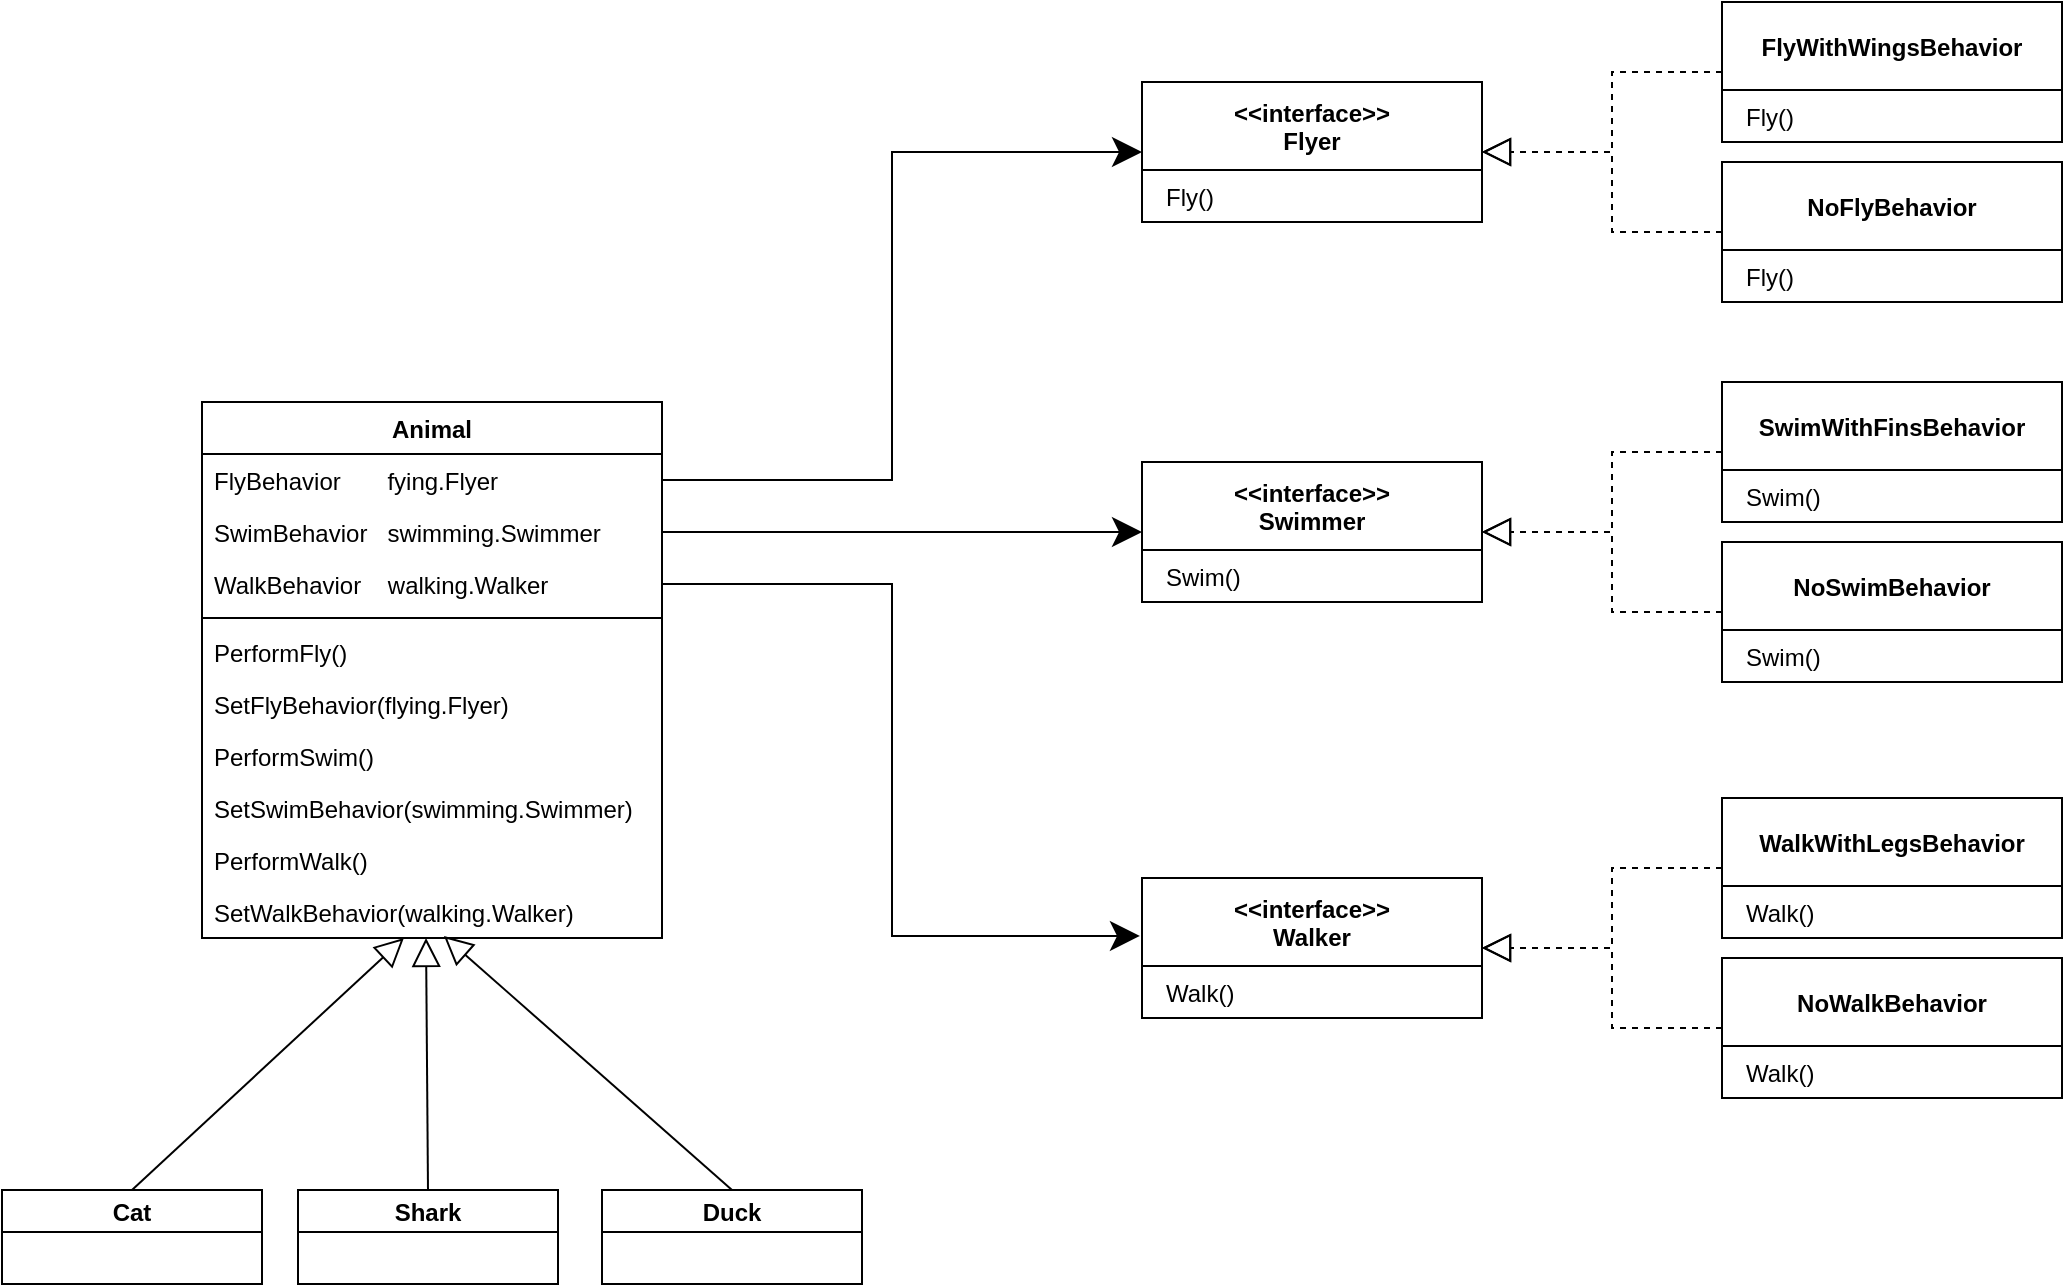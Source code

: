 <mxfile version="12.7.0" type="device"><diagram name="Page-1" id="e7e014a7-5840-1c2e-5031-d8a46d1fe8dd"><mxGraphModel dx="1381" dy="728" grid="1" gridSize="10" guides="1" tooltips="1" connect="1" arrows="1" fold="1" page="1" pageScale="1" pageWidth="1169" pageHeight="826" background="#ffffff" math="0" shadow="0"><root><mxCell id="0"/><mxCell id="1" parent="0"/><mxCell id="JYxhzTsv7dJpYEhIAJew-51" value="&lt;&lt;interface&gt;&gt;&#10;Flyer" style="swimlane;fontStyle=1;childLayout=stackLayout;horizontal=1;startSize=44;fillColor=none;horizontalStack=0;resizeParent=1;resizeParentMax=0;resizeLast=0;collapsible=1;marginBottom=0;labelBackgroundColor=none;fontSize=12;html=0;" vertex="1" parent="1"><mxGeometry x="650" y="50" width="170" height="70" as="geometry"/></mxCell><mxCell id="JYxhzTsv7dJpYEhIAJew-52" value="Fly()" style="text;strokeColor=none;fillColor=none;align=left;verticalAlign=top;spacingLeft=10;spacingRight=4;overflow=hidden;rotatable=0;points=[[0,0.5],[1,0.5]];portConstraint=eastwest;" vertex="1" parent="JYxhzTsv7dJpYEhIAJew-51"><mxGeometry y="44" width="170" height="26" as="geometry"/></mxCell><mxCell id="JYxhzTsv7dJpYEhIAJew-60" value="Animal" style="swimlane;fontStyle=1;align=center;verticalAlign=top;childLayout=stackLayout;horizontal=1;startSize=26;horizontalStack=0;resizeParent=1;resizeParentMax=0;resizeLast=0;collapsible=1;marginBottom=0;labelBackgroundColor=none;fontSize=12;html=0;" vertex="1" parent="1"><mxGeometry x="180" y="210" width="230" height="268" as="geometry"/></mxCell><mxCell id="JYxhzTsv7dJpYEhIAJew-61" value="FlyBehavior       fying.Flyer" style="text;strokeColor=none;fillColor=none;align=left;verticalAlign=top;spacingLeft=4;spacingRight=4;overflow=hidden;rotatable=0;points=[[0,0.5],[1,0.5]];portConstraint=eastwest;fontStyle=0" vertex="1" parent="JYxhzTsv7dJpYEhIAJew-60"><mxGeometry y="26" width="230" height="26" as="geometry"/></mxCell><mxCell id="JYxhzTsv7dJpYEhIAJew-63" value="SwimBehavior   swimming.Swimmer" style="text;strokeColor=none;fillColor=none;align=left;verticalAlign=top;spacingLeft=4;spacingRight=4;overflow=hidden;rotatable=0;points=[[0,0.5],[1,0.5]];portConstraint=eastwest;fontStyle=0" vertex="1" parent="JYxhzTsv7dJpYEhIAJew-60"><mxGeometry y="52" width="230" height="26" as="geometry"/></mxCell><mxCell id="JYxhzTsv7dJpYEhIAJew-65" value="WalkBehavior    walking.Walker" style="text;strokeColor=none;fillColor=none;align=left;verticalAlign=top;spacingLeft=4;spacingRight=4;overflow=hidden;rotatable=0;points=[[0,0.5],[1,0.5]];portConstraint=eastwest;fontStyle=0" vertex="1" parent="JYxhzTsv7dJpYEhIAJew-60"><mxGeometry y="78" width="230" height="26" as="geometry"/></mxCell><mxCell id="JYxhzTsv7dJpYEhIAJew-62" value="" style="line;strokeWidth=1;fillColor=none;align=left;verticalAlign=middle;spacingTop=-1;spacingLeft=3;spacingRight=3;rotatable=0;labelPosition=right;points=[];portConstraint=eastwest;" vertex="1" parent="JYxhzTsv7dJpYEhIAJew-60"><mxGeometry y="104" width="230" height="8" as="geometry"/></mxCell><mxCell id="JYxhzTsv7dJpYEhIAJew-69" value="PerformFly()" style="text;strokeColor=none;fillColor=none;align=left;verticalAlign=top;spacingLeft=4;spacingRight=4;overflow=hidden;rotatable=0;points=[[0,0.5],[1,0.5]];portConstraint=eastwest;fontStyle=0" vertex="1" parent="JYxhzTsv7dJpYEhIAJew-60"><mxGeometry y="112" width="230" height="26" as="geometry"/></mxCell><mxCell id="JYxhzTsv7dJpYEhIAJew-70" value="SetFlyBehavior(flying.Flyer)" style="text;strokeColor=none;fillColor=none;align=left;verticalAlign=top;spacingLeft=4;spacingRight=4;overflow=hidden;rotatable=0;points=[[0,0.5],[1,0.5]];portConstraint=eastwest;fontStyle=0" vertex="1" parent="JYxhzTsv7dJpYEhIAJew-60"><mxGeometry y="138" width="230" height="26" as="geometry"/></mxCell><mxCell id="JYxhzTsv7dJpYEhIAJew-72" value="PerformSwim()" style="text;strokeColor=none;fillColor=none;align=left;verticalAlign=top;spacingLeft=4;spacingRight=4;overflow=hidden;rotatable=0;points=[[0,0.5],[1,0.5]];portConstraint=eastwest;fontStyle=0" vertex="1" parent="JYxhzTsv7dJpYEhIAJew-60"><mxGeometry y="164" width="230" height="26" as="geometry"/></mxCell><mxCell id="JYxhzTsv7dJpYEhIAJew-73" value="SetSwimBehavior(swimming.Swimmer)" style="text;strokeColor=none;fillColor=none;align=left;verticalAlign=top;spacingLeft=4;spacingRight=4;overflow=hidden;rotatable=0;points=[[0,0.5],[1,0.5]];portConstraint=eastwest;fontStyle=0" vertex="1" parent="JYxhzTsv7dJpYEhIAJew-60"><mxGeometry y="190" width="230" height="26" as="geometry"/></mxCell><mxCell id="JYxhzTsv7dJpYEhIAJew-74" value="PerformWalk()" style="text;strokeColor=none;fillColor=none;align=left;verticalAlign=top;spacingLeft=4;spacingRight=4;overflow=hidden;rotatable=0;points=[[0,0.5],[1,0.5]];portConstraint=eastwest;fontStyle=0" vertex="1" parent="JYxhzTsv7dJpYEhIAJew-60"><mxGeometry y="216" width="230" height="26" as="geometry"/></mxCell><mxCell id="JYxhzTsv7dJpYEhIAJew-75" value="SetWalkBehavior(walking.Walker)&#10;" style="text;strokeColor=none;fillColor=none;align=left;verticalAlign=top;spacingLeft=4;spacingRight=4;overflow=hidden;rotatable=0;points=[[0,0.5],[1,0.5]];portConstraint=eastwest;fontStyle=0" vertex="1" parent="JYxhzTsv7dJpYEhIAJew-60"><mxGeometry y="242" width="230" height="26" as="geometry"/></mxCell><mxCell id="JYxhzTsv7dJpYEhIAJew-92" value="&lt;&lt;interface&gt;&gt;&#10;Swimmer" style="swimlane;fontStyle=1;childLayout=stackLayout;horizontal=1;startSize=44;fillColor=none;horizontalStack=0;resizeParent=1;resizeParentMax=0;resizeLast=0;collapsible=1;marginBottom=0;labelBackgroundColor=none;fontSize=12;html=0;" vertex="1" parent="1"><mxGeometry x="650" y="240" width="170" height="70" as="geometry"/></mxCell><mxCell id="JYxhzTsv7dJpYEhIAJew-93" value="Swim()" style="text;strokeColor=none;fillColor=none;align=left;verticalAlign=top;spacingLeft=10;spacingRight=4;overflow=hidden;rotatable=0;points=[[0,0.5],[1,0.5]];portConstraint=eastwest;" vertex="1" parent="JYxhzTsv7dJpYEhIAJew-92"><mxGeometry y="44" width="170" height="26" as="geometry"/></mxCell><mxCell id="JYxhzTsv7dJpYEhIAJew-95" value="&lt;&lt;interface&gt;&gt;&#10;Walker" style="swimlane;fontStyle=1;childLayout=stackLayout;horizontal=1;startSize=44;fillColor=none;horizontalStack=0;resizeParent=1;resizeParentMax=0;resizeLast=0;collapsible=1;marginBottom=0;labelBackgroundColor=none;fontSize=12;html=0;" vertex="1" parent="1"><mxGeometry x="650" y="448" width="170" height="70" as="geometry"/></mxCell><mxCell id="JYxhzTsv7dJpYEhIAJew-96" value="Walk()" style="text;strokeColor=none;fillColor=none;align=left;verticalAlign=top;spacingLeft=10;spacingRight=4;overflow=hidden;rotatable=0;points=[[0,0.5],[1,0.5]];portConstraint=eastwest;" vertex="1" parent="JYxhzTsv7dJpYEhIAJew-95"><mxGeometry y="44" width="170" height="26" as="geometry"/></mxCell><mxCell id="JYxhzTsv7dJpYEhIAJew-97" style="edgeStyle=orthogonalEdgeStyle;rounded=0;orthogonalLoop=1;jettySize=auto;html=1;exitX=1;exitY=0.5;exitDx=0;exitDy=0;entryX=0;entryY=0.5;entryDx=0;entryDy=0;fontSize=12;fontColor=#FFFFFF;endSize=12;" edge="1" parent="1" source="JYxhzTsv7dJpYEhIAJew-61" target="JYxhzTsv7dJpYEhIAJew-51"><mxGeometry relative="1" as="geometry"/></mxCell><mxCell id="JYxhzTsv7dJpYEhIAJew-98" style="edgeStyle=orthogonalEdgeStyle;rounded=0;orthogonalLoop=1;jettySize=auto;html=1;exitX=1;exitY=0.5;exitDx=0;exitDy=0;entryX=0;entryY=0.5;entryDx=0;entryDy=0;fontSize=12;fontColor=#FFFFFF;endSize=12;" edge="1" parent="1" source="JYxhzTsv7dJpYEhIAJew-63" target="JYxhzTsv7dJpYEhIAJew-92"><mxGeometry relative="1" as="geometry"/></mxCell><mxCell id="JYxhzTsv7dJpYEhIAJew-100" style="edgeStyle=orthogonalEdgeStyle;rounded=0;orthogonalLoop=1;jettySize=auto;html=1;exitX=1;exitY=0.5;exitDx=0;exitDy=0;entryX=-0.006;entryY=0.414;entryDx=0;entryDy=0;entryPerimeter=0;fontSize=12;fontColor=#FFFFFF;endSize=12;" edge="1" parent="1" source="JYxhzTsv7dJpYEhIAJew-65" target="JYxhzTsv7dJpYEhIAJew-95"><mxGeometry relative="1" as="geometry"/></mxCell><mxCell id="JYxhzTsv7dJpYEhIAJew-101" value="Cat" style="swimlane;fontStyle=1;childLayout=stackLayout;horizontal=1;startSize=21;fillColor=none;horizontalStack=0;resizeParent=1;resizeParentMax=0;resizeLast=0;collapsible=1;marginBottom=0;labelBackgroundColor=none;fontSize=12;html=0;" vertex="1" parent="1"><mxGeometry x="80" y="604" width="130" height="47" as="geometry"/></mxCell><mxCell id="JYxhzTsv7dJpYEhIAJew-103" value="Shark" style="swimlane;fontStyle=1;childLayout=stackLayout;horizontal=1;startSize=21;fillColor=none;horizontalStack=0;resizeParent=1;resizeParentMax=0;resizeLast=0;collapsible=1;marginBottom=0;labelBackgroundColor=none;fontSize=12;html=0;" vertex="1" parent="1"><mxGeometry x="228" y="604" width="130" height="47" as="geometry"/></mxCell><mxCell id="JYxhzTsv7dJpYEhIAJew-106" value="Duck" style="swimlane;fontStyle=1;childLayout=stackLayout;horizontal=1;startSize=21;fillColor=none;horizontalStack=0;resizeParent=1;resizeParentMax=0;resizeLast=0;collapsible=1;marginBottom=0;labelBackgroundColor=none;fontSize=12;html=0;" vertex="1" parent="1"><mxGeometry x="380" y="604" width="130" height="47" as="geometry"/></mxCell><mxCell id="JYxhzTsv7dJpYEhIAJew-120" value="" style="html=1;verticalAlign=bottom;endArrow=block;fontSize=12;fontColor=#FFFFFF;endFill=0;endSize=12;exitX=0.5;exitY=0;exitDx=0;exitDy=0;" edge="1" parent="1" source="JYxhzTsv7dJpYEhIAJew-101" target="JYxhzTsv7dJpYEhIAJew-75"><mxGeometry width="80" relative="1" as="geometry"><mxPoint x="80" y="630" as="sourcePoint"/><mxPoint x="210" y="500" as="targetPoint"/></mxGeometry></mxCell><mxCell id="JYxhzTsv7dJpYEhIAJew-121" value="" style="html=1;verticalAlign=bottom;endArrow=block;fontSize=12;fontColor=#FFFFFF;endFill=0;endSize=12;exitX=0.5;exitY=0;exitDx=0;exitDy=0;entryX=0.487;entryY=1;entryDx=0;entryDy=0;entryPerimeter=0;" edge="1" parent="1" source="JYxhzTsv7dJpYEhIAJew-103" target="JYxhzTsv7dJpYEhIAJew-75"><mxGeometry width="80" relative="1" as="geometry"><mxPoint x="155" y="614" as="sourcePoint"/><mxPoint x="293" y="490" as="targetPoint"/></mxGeometry></mxCell><mxCell id="JYxhzTsv7dJpYEhIAJew-122" value="" style="html=1;verticalAlign=bottom;endArrow=block;fontSize=12;fontColor=#FFFFFF;endFill=0;endSize=12;exitX=0.5;exitY=0;exitDx=0;exitDy=0;entryX=0.526;entryY=0.962;entryDx=0;entryDy=0;entryPerimeter=0;" edge="1" parent="1" source="JYxhzTsv7dJpYEhIAJew-106" target="JYxhzTsv7dJpYEhIAJew-75"><mxGeometry width="80" relative="1" as="geometry"><mxPoint x="155" y="614" as="sourcePoint"/><mxPoint x="290.971" y="488" as="targetPoint"/></mxGeometry></mxCell><mxCell id="JYxhzTsv7dJpYEhIAJew-127" style="edgeStyle=orthogonalEdgeStyle;rounded=0;orthogonalLoop=1;jettySize=auto;html=1;exitX=0;exitY=0.5;exitDx=0;exitDy=0;endArrow=block;endFill=0;endSize=12;fontSize=12;fontColor=#FFFFFF;dashed=1;" edge="1" parent="1" source="JYxhzTsv7dJpYEhIAJew-123" target="JYxhzTsv7dJpYEhIAJew-51"><mxGeometry relative="1" as="geometry"/></mxCell><mxCell id="JYxhzTsv7dJpYEhIAJew-123" value="FlyWithWingsBehavior" style="swimlane;fontStyle=1;childLayout=stackLayout;horizontal=1;startSize=44;fillColor=none;horizontalStack=0;resizeParent=1;resizeParentMax=0;resizeLast=0;collapsible=1;marginBottom=0;labelBackgroundColor=none;fontSize=12;html=0;" vertex="1" parent="1"><mxGeometry x="940" y="10" width="170" height="70" as="geometry"/></mxCell><mxCell id="JYxhzTsv7dJpYEhIAJew-124" value="Fly()" style="text;strokeColor=none;fillColor=none;align=left;verticalAlign=top;spacingLeft=10;spacingRight=4;overflow=hidden;rotatable=0;points=[[0,0.5],[1,0.5]];portConstraint=eastwest;" vertex="1" parent="JYxhzTsv7dJpYEhIAJew-123"><mxGeometry y="44" width="170" height="26" as="geometry"/></mxCell><mxCell id="JYxhzTsv7dJpYEhIAJew-128" style="edgeStyle=orthogonalEdgeStyle;rounded=0;orthogonalLoop=1;jettySize=auto;html=1;exitX=0;exitY=0.5;exitDx=0;exitDy=0;entryX=1;entryY=0.5;entryDx=0;entryDy=0;endArrow=block;endFill=0;endSize=12;fontSize=12;fontColor=#FFFFFF;dashed=1;" edge="1" parent="1" source="JYxhzTsv7dJpYEhIAJew-125" target="JYxhzTsv7dJpYEhIAJew-51"><mxGeometry relative="1" as="geometry"/></mxCell><mxCell id="JYxhzTsv7dJpYEhIAJew-125" value="NoFlyBehavior" style="swimlane;fontStyle=1;childLayout=stackLayout;horizontal=1;startSize=44;fillColor=none;horizontalStack=0;resizeParent=1;resizeParentMax=0;resizeLast=0;collapsible=1;marginBottom=0;labelBackgroundColor=none;fontSize=12;html=0;" vertex="1" parent="1"><mxGeometry x="940" y="90" width="170" height="70" as="geometry"/></mxCell><mxCell id="JYxhzTsv7dJpYEhIAJew-126" value="Fly()" style="text;strokeColor=none;fillColor=none;align=left;verticalAlign=top;spacingLeft=10;spacingRight=4;overflow=hidden;rotatable=0;points=[[0,0.5],[1,0.5]];portConstraint=eastwest;" vertex="1" parent="JYxhzTsv7dJpYEhIAJew-125"><mxGeometry y="44" width="170" height="26" as="geometry"/></mxCell><mxCell id="JYxhzTsv7dJpYEhIAJew-136" style="edgeStyle=orthogonalEdgeStyle;rounded=0;orthogonalLoop=1;jettySize=auto;html=1;exitX=0;exitY=0.5;exitDx=0;exitDy=0;dashed=1;endArrow=block;endFill=0;endSize=12;fontSize=12;fontColor=#FFFFFF;" edge="1" parent="1" source="JYxhzTsv7dJpYEhIAJew-132" target="JYxhzTsv7dJpYEhIAJew-92"><mxGeometry relative="1" as="geometry"/></mxCell><mxCell id="JYxhzTsv7dJpYEhIAJew-132" value="SwimWithFinsBehavior" style="swimlane;fontStyle=1;childLayout=stackLayout;horizontal=1;startSize=44;fillColor=none;horizontalStack=0;resizeParent=1;resizeParentMax=0;resizeLast=0;collapsible=1;marginBottom=0;labelBackgroundColor=none;fontSize=12;html=0;" vertex="1" parent="1"><mxGeometry x="940" y="200" width="170" height="70" as="geometry"/></mxCell><mxCell id="JYxhzTsv7dJpYEhIAJew-133" value="Swim()" style="text;strokeColor=none;fillColor=none;align=left;verticalAlign=top;spacingLeft=10;spacingRight=4;overflow=hidden;rotatable=0;points=[[0,0.5],[1,0.5]];portConstraint=eastwest;" vertex="1" parent="JYxhzTsv7dJpYEhIAJew-132"><mxGeometry y="44" width="170" height="26" as="geometry"/></mxCell><mxCell id="JYxhzTsv7dJpYEhIAJew-137" style="edgeStyle=orthogonalEdgeStyle;rounded=0;orthogonalLoop=1;jettySize=auto;html=1;exitX=0;exitY=0.5;exitDx=0;exitDy=0;entryX=1;entryY=0.5;entryDx=0;entryDy=0;dashed=1;endArrow=block;endFill=0;endSize=12;fontSize=12;fontColor=#FFFFFF;" edge="1" parent="1" source="JYxhzTsv7dJpYEhIAJew-134" target="JYxhzTsv7dJpYEhIAJew-92"><mxGeometry relative="1" as="geometry"/></mxCell><mxCell id="JYxhzTsv7dJpYEhIAJew-134" value="NoSwimBehavior" style="swimlane;fontStyle=1;childLayout=stackLayout;horizontal=1;startSize=44;fillColor=none;horizontalStack=0;resizeParent=1;resizeParentMax=0;resizeLast=0;collapsible=1;marginBottom=0;labelBackgroundColor=none;fontSize=12;html=0;" vertex="1" parent="1"><mxGeometry x="940" y="280" width="170" height="70" as="geometry"/></mxCell><mxCell id="JYxhzTsv7dJpYEhIAJew-135" value="Swim()" style="text;strokeColor=none;fillColor=none;align=left;verticalAlign=top;spacingLeft=10;spacingRight=4;overflow=hidden;rotatable=0;points=[[0,0.5],[1,0.5]];portConstraint=eastwest;" vertex="1" parent="JYxhzTsv7dJpYEhIAJew-134"><mxGeometry y="44" width="170" height="26" as="geometry"/></mxCell><mxCell id="JYxhzTsv7dJpYEhIAJew-142" style="edgeStyle=orthogonalEdgeStyle;rounded=0;orthogonalLoop=1;jettySize=auto;html=1;exitX=0;exitY=0.5;exitDx=0;exitDy=0;entryX=1;entryY=0.5;entryDx=0;entryDy=0;dashed=1;endArrow=block;endFill=0;endSize=12;fontSize=12;fontColor=#FFFFFF;" edge="1" parent="1" source="JYxhzTsv7dJpYEhIAJew-138" target="JYxhzTsv7dJpYEhIAJew-95"><mxGeometry relative="1" as="geometry"/></mxCell><mxCell id="JYxhzTsv7dJpYEhIAJew-138" value="WalkWithLegsBehavior" style="swimlane;fontStyle=1;childLayout=stackLayout;horizontal=1;startSize=44;fillColor=none;horizontalStack=0;resizeParent=1;resizeParentMax=0;resizeLast=0;collapsible=1;marginBottom=0;labelBackgroundColor=none;fontSize=12;html=0;" vertex="1" parent="1"><mxGeometry x="940" y="408" width="170" height="70" as="geometry"/></mxCell><mxCell id="JYxhzTsv7dJpYEhIAJew-139" value="Walk()" style="text;strokeColor=none;fillColor=none;align=left;verticalAlign=top;spacingLeft=10;spacingRight=4;overflow=hidden;rotatable=0;points=[[0,0.5],[1,0.5]];portConstraint=eastwest;" vertex="1" parent="JYxhzTsv7dJpYEhIAJew-138"><mxGeometry y="44" width="170" height="26" as="geometry"/></mxCell><mxCell id="JYxhzTsv7dJpYEhIAJew-143" style="edgeStyle=orthogonalEdgeStyle;rounded=0;orthogonalLoop=1;jettySize=auto;html=1;exitX=0;exitY=0.5;exitDx=0;exitDy=0;entryX=1;entryY=0.5;entryDx=0;entryDy=0;dashed=1;endArrow=block;endFill=0;endSize=12;fontSize=12;fontColor=#FFFFFF;" edge="1" parent="1" source="JYxhzTsv7dJpYEhIAJew-140" target="JYxhzTsv7dJpYEhIAJew-95"><mxGeometry relative="1" as="geometry"/></mxCell><mxCell id="JYxhzTsv7dJpYEhIAJew-140" value="NoWalkBehavior" style="swimlane;fontStyle=1;childLayout=stackLayout;horizontal=1;startSize=44;fillColor=none;horizontalStack=0;resizeParent=1;resizeParentMax=0;resizeLast=0;collapsible=1;marginBottom=0;labelBackgroundColor=none;fontSize=12;html=0;" vertex="1" parent="1"><mxGeometry x="940" y="488" width="170" height="70" as="geometry"/></mxCell><mxCell id="JYxhzTsv7dJpYEhIAJew-141" value="Walk()" style="text;strokeColor=none;fillColor=none;align=left;verticalAlign=top;spacingLeft=10;spacingRight=4;overflow=hidden;rotatable=0;points=[[0,0.5],[1,0.5]];portConstraint=eastwest;" vertex="1" parent="JYxhzTsv7dJpYEhIAJew-140"><mxGeometry y="44" width="170" height="26" as="geometry"/></mxCell></root></mxGraphModel></diagram></mxfile>